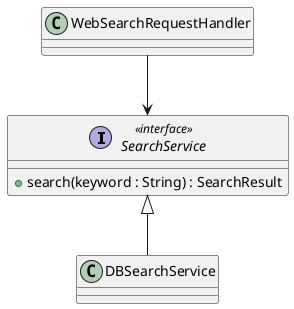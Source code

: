 @startuml
'https://plantuml.com/class-diagram

interface SearchService<<interface>> {
+ search(keyword : String) : SearchResult
}
class WebSearchRequestHandler {
}
class DBSearchService {
}

WebSearchRequestHandler --> SearchService
SearchService <|-- DBSearchService

@enduml